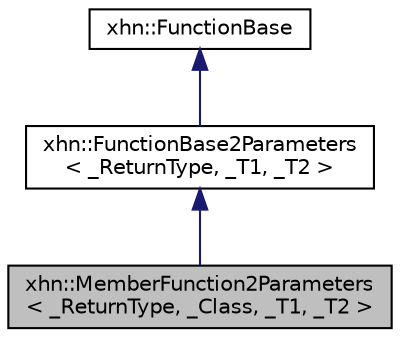 digraph "xhn::MemberFunction2Parameters&lt; _ReturnType, _Class, _T1, _T2 &gt;"
{
  edge [fontname="Helvetica",fontsize="10",labelfontname="Helvetica",labelfontsize="10"];
  node [fontname="Helvetica",fontsize="10",shape=record];
  Node1 [label="xhn::MemberFunction2Parameters\l\< _ReturnType, _Class, _T1, _T2 \>",height=0.2,width=0.4,color="black", fillcolor="grey75", style="filled", fontcolor="black"];
  Node2 -> Node1 [dir="back",color="midnightblue",fontsize="10",style="solid",fontname="Helvetica"];
  Node2 [label="xhn::FunctionBase2Parameters\l\< _ReturnType, _T1, _T2 \>",height=0.2,width=0.4,color="black", fillcolor="white", style="filled",URL="$classxhn_1_1_function_base2_parameters.html",tooltip="两个参数 "];
  Node3 -> Node2 [dir="back",color="midnightblue",fontsize="10",style="solid",fontname="Helvetica"];
  Node3 [label="xhn::FunctionBase",height=0.2,width=0.4,color="black", fillcolor="white", style="filled",URL="$classxhn_1_1_function_base.html"];
}
